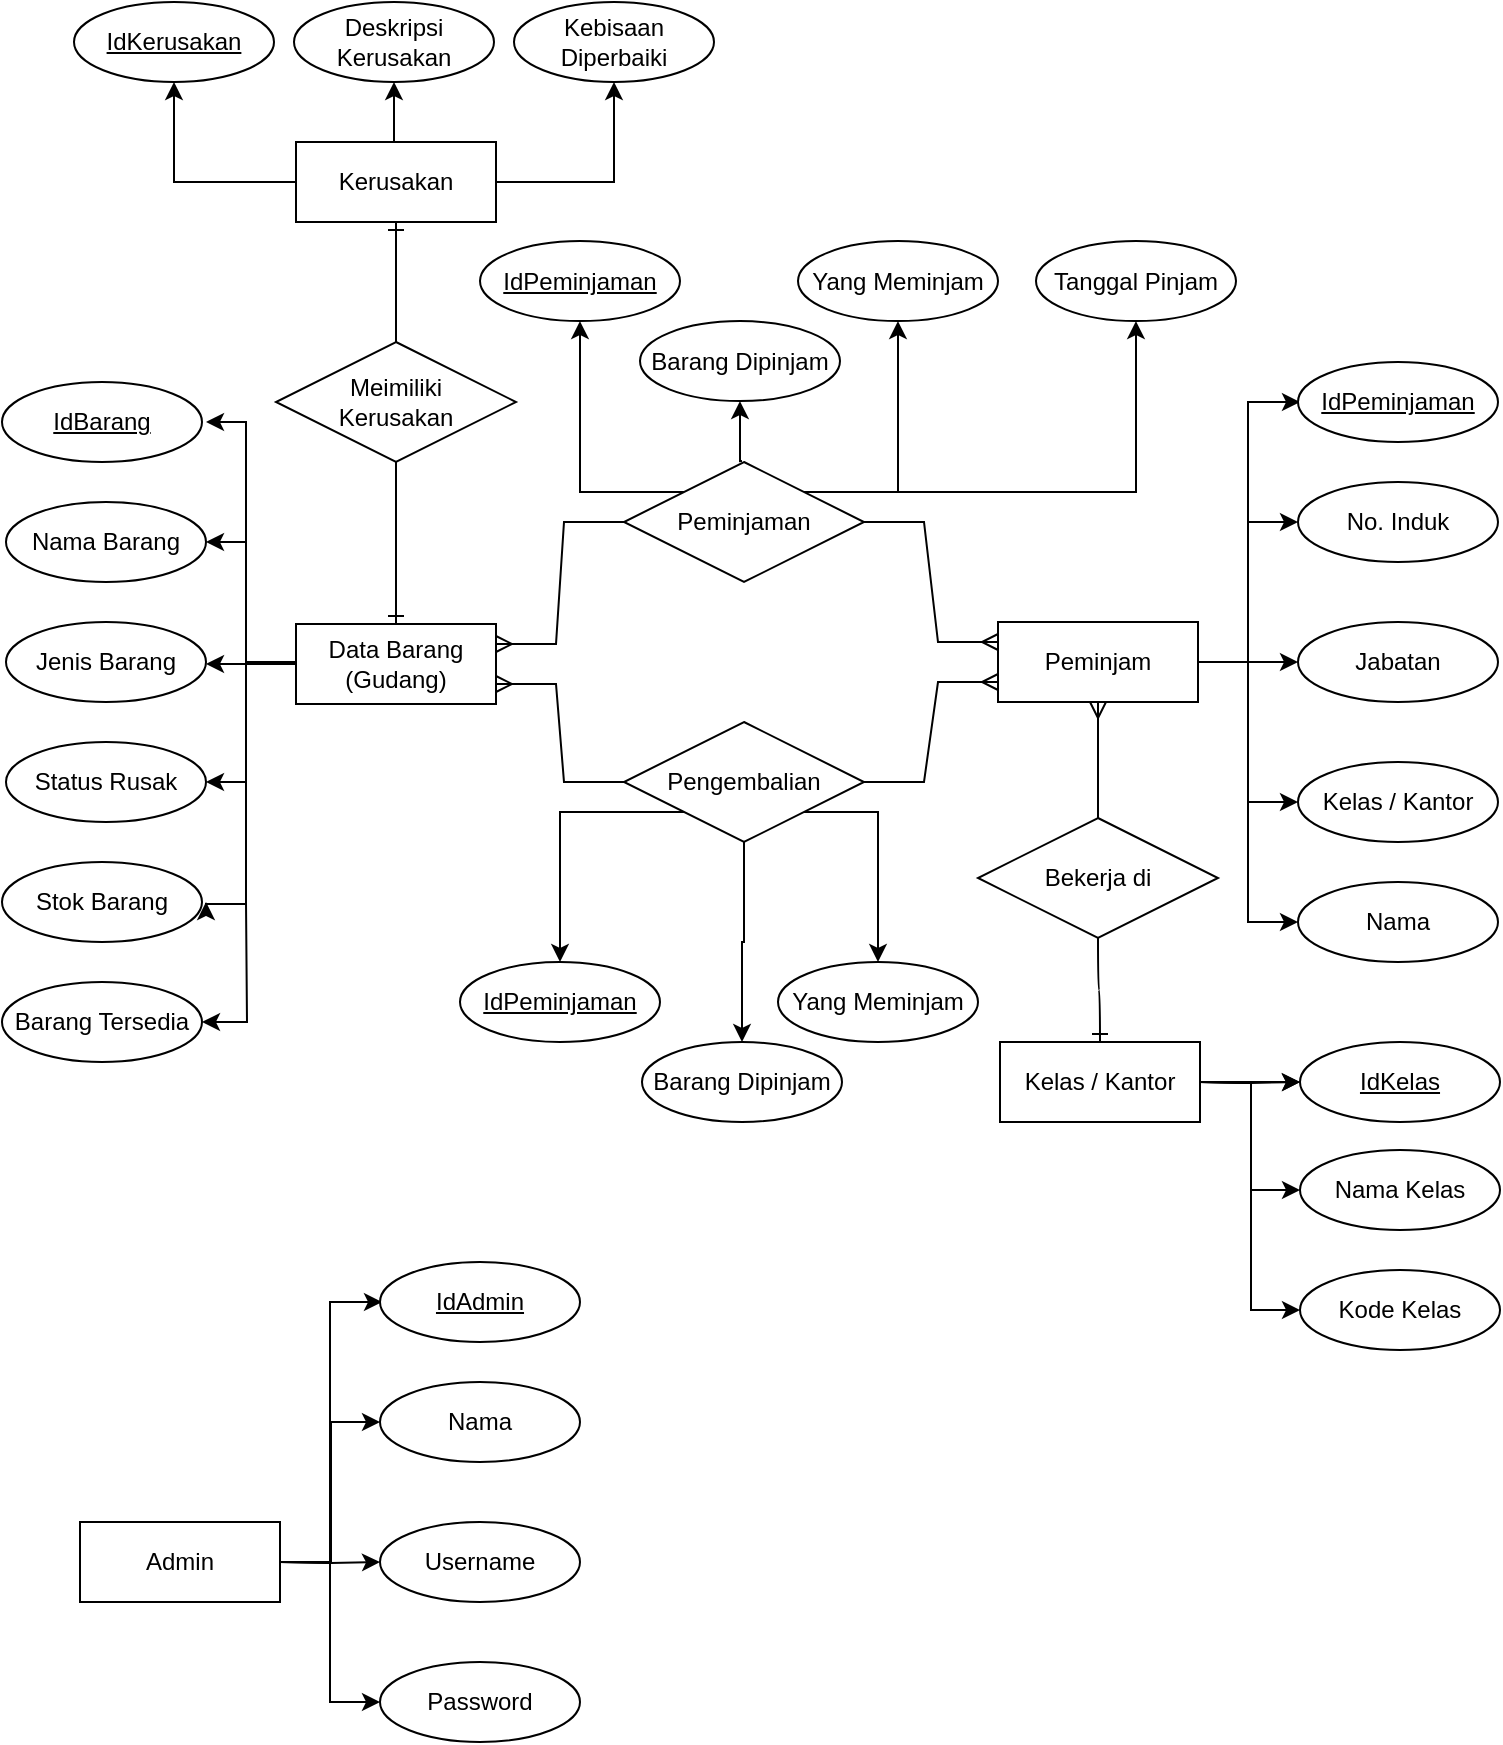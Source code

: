 <mxfile version="22.1.2" type="github">
  <diagram id="R2lEEEUBdFMjLlhIrx00" name="Page-1">
    <mxGraphModel dx="978" dy="496" grid="1" gridSize="10" guides="1" tooltips="1" connect="1" arrows="1" fold="1" page="1" pageScale="1" pageWidth="850" pageHeight="1100" math="0" shadow="0" extFonts="Permanent Marker^https://fonts.googleapis.com/css?family=Permanent+Marker">
      <root>
        <mxCell id="0" />
        <mxCell id="1" parent="0" />
        <mxCell id="rnDNzWzCn7bHDK5vCDhE-5" style="edgeStyle=orthogonalEdgeStyle;rounded=0;orthogonalLoop=1;jettySize=auto;html=1;exitX=1;exitY=0.5;exitDx=0;exitDy=0;entryX=0;entryY=0.5;entryDx=0;entryDy=0;" edge="1" parent="1" source="rnDNzWzCn7bHDK5vCDhE-1" target="rnDNzWzCn7bHDK5vCDhE-4">
          <mxGeometry relative="1" as="geometry" />
        </mxCell>
        <mxCell id="rnDNzWzCn7bHDK5vCDhE-6" style="edgeStyle=orthogonalEdgeStyle;rounded=0;orthogonalLoop=1;jettySize=auto;html=1;entryX=0;entryY=0.5;entryDx=0;entryDy=0;" edge="1" parent="1" source="rnDNzWzCn7bHDK5vCDhE-1" target="rnDNzWzCn7bHDK5vCDhE-3">
          <mxGeometry relative="1" as="geometry" />
        </mxCell>
        <mxCell id="rnDNzWzCn7bHDK5vCDhE-7" style="edgeStyle=orthogonalEdgeStyle;rounded=0;orthogonalLoop=1;jettySize=auto;html=1;entryX=0;entryY=0.5;entryDx=0;entryDy=0;" edge="1" parent="1" source="rnDNzWzCn7bHDK5vCDhE-1" target="rnDNzWzCn7bHDK5vCDhE-2">
          <mxGeometry relative="1" as="geometry" />
        </mxCell>
        <mxCell id="rnDNzWzCn7bHDK5vCDhE-14" value="" style="edgeStyle=orthogonalEdgeStyle;rounded=0;orthogonalLoop=1;jettySize=auto;html=1;exitX=1;exitY=0.5;exitDx=0;exitDy=0;entryX=0;entryY=0.5;entryDx=0;entryDy=0;" edge="1" parent="1" source="rnDNzWzCn7bHDK5vCDhE-1">
          <mxGeometry relative="1" as="geometry">
            <mxPoint x="644" y="340" as="sourcePoint" />
            <mxPoint x="690" y="210" as="targetPoint" />
            <Array as="points">
              <mxPoint x="664" y="340" />
              <mxPoint x="664" y="210" />
            </Array>
          </mxGeometry>
        </mxCell>
        <mxCell id="rnDNzWzCn7bHDK5vCDhE-72" style="edgeStyle=entityRelationEdgeStyle;rounded=0;orthogonalLoop=1;jettySize=auto;html=1;exitX=0;exitY=0.25;exitDx=0;exitDy=0;entryX=1;entryY=0.5;entryDx=0;entryDy=0;elbow=vertical;endArrow=none;endFill=0;startArrow=ERmany;startFill=0;" edge="1" parent="1" source="rnDNzWzCn7bHDK5vCDhE-1" target="rnDNzWzCn7bHDK5vCDhE-70">
          <mxGeometry relative="1" as="geometry" />
        </mxCell>
        <mxCell id="rnDNzWzCn7bHDK5vCDhE-1" value="Peminjam" style="whiteSpace=wrap;html=1;align=center;" vertex="1" parent="1">
          <mxGeometry x="539" y="320" width="100" height="40" as="geometry" />
        </mxCell>
        <mxCell id="rnDNzWzCn7bHDK5vCDhE-2" value="No. Induk" style="ellipse;whiteSpace=wrap;html=1;align=center;" vertex="1" parent="1">
          <mxGeometry x="689" y="250" width="100" height="40" as="geometry" />
        </mxCell>
        <mxCell id="rnDNzWzCn7bHDK5vCDhE-3" value="Jabatan" style="ellipse;whiteSpace=wrap;html=1;align=center;" vertex="1" parent="1">
          <mxGeometry x="689" y="320" width="100" height="40" as="geometry" />
        </mxCell>
        <mxCell id="rnDNzWzCn7bHDK5vCDhE-4" value="Kelas / Kantor" style="ellipse;whiteSpace=wrap;html=1;align=center;" vertex="1" parent="1">
          <mxGeometry x="689" y="390" width="100" height="40" as="geometry" />
        </mxCell>
        <mxCell id="rnDNzWzCn7bHDK5vCDhE-8" value="Admin" style="whiteSpace=wrap;html=1;align=center;" vertex="1" parent="1">
          <mxGeometry x="80" y="770" width="100" height="40" as="geometry" />
        </mxCell>
        <mxCell id="rnDNzWzCn7bHDK5vCDhE-64" style="edgeStyle=orthogonalEdgeStyle;rounded=0;orthogonalLoop=1;jettySize=auto;html=1;exitX=0;exitY=0.5;exitDx=0;exitDy=0;" edge="1" parent="1" source="rnDNzWzCn7bHDK5vCDhE-10">
          <mxGeometry relative="1" as="geometry">
            <mxPoint x="143" y="220" as="targetPoint" />
            <Array as="points">
              <mxPoint x="163" y="341" />
              <mxPoint x="163" y="220" />
            </Array>
          </mxGeometry>
        </mxCell>
        <mxCell id="rnDNzWzCn7bHDK5vCDhE-66" style="edgeStyle=orthogonalEdgeStyle;rounded=0;orthogonalLoop=1;jettySize=auto;html=1;" edge="1" parent="1" source="rnDNzWzCn7bHDK5vCDhE-10">
          <mxGeometry relative="1" as="geometry">
            <mxPoint x="143" y="341" as="targetPoint" />
          </mxGeometry>
        </mxCell>
        <mxCell id="rnDNzWzCn7bHDK5vCDhE-67" style="edgeStyle=orthogonalEdgeStyle;rounded=0;orthogonalLoop=1;jettySize=auto;html=1;exitX=0;exitY=0.5;exitDx=0;exitDy=0;" edge="1" parent="1" source="rnDNzWzCn7bHDK5vCDhE-10">
          <mxGeometry relative="1" as="geometry">
            <mxPoint x="143" y="400" as="targetPoint" />
            <Array as="points">
              <mxPoint x="163" y="340" />
              <mxPoint x="163" y="400" />
            </Array>
          </mxGeometry>
        </mxCell>
        <mxCell id="rnDNzWzCn7bHDK5vCDhE-10" value="Data Barang (Gudang)" style="whiteSpace=wrap;html=1;align=center;" vertex="1" parent="1">
          <mxGeometry x="188" y="321" width="100" height="40" as="geometry" />
        </mxCell>
        <mxCell id="rnDNzWzCn7bHDK5vCDhE-87" style="edgeStyle=orthogonalEdgeStyle;rounded=0;orthogonalLoop=1;jettySize=auto;html=1;entryX=0.5;entryY=1;entryDx=0;entryDy=0;" edge="1" parent="1" source="rnDNzWzCn7bHDK5vCDhE-11" target="rnDNzWzCn7bHDK5vCDhE-82">
          <mxGeometry relative="1" as="geometry" />
        </mxCell>
        <mxCell id="rnDNzWzCn7bHDK5vCDhE-88" style="edgeStyle=orthogonalEdgeStyle;rounded=0;orthogonalLoop=1;jettySize=auto;html=1;exitX=0.5;exitY=0;exitDx=0;exitDy=0;entryX=0.5;entryY=1;entryDx=0;entryDy=0;" edge="1" parent="1" source="rnDNzWzCn7bHDK5vCDhE-11" target="rnDNzWzCn7bHDK5vCDhE-84">
          <mxGeometry relative="1" as="geometry" />
        </mxCell>
        <mxCell id="rnDNzWzCn7bHDK5vCDhE-89" style="edgeStyle=orthogonalEdgeStyle;rounded=0;orthogonalLoop=1;jettySize=auto;html=1;exitX=1;exitY=0.5;exitDx=0;exitDy=0;entryX=0.5;entryY=1;entryDx=0;entryDy=0;" edge="1" parent="1" source="rnDNzWzCn7bHDK5vCDhE-11" target="rnDNzWzCn7bHDK5vCDhE-85">
          <mxGeometry relative="1" as="geometry" />
        </mxCell>
        <mxCell id="rnDNzWzCn7bHDK5vCDhE-11" value="Kerusakan" style="whiteSpace=wrap;html=1;align=center;" vertex="1" parent="1">
          <mxGeometry x="188" y="80" width="100" height="40" as="geometry" />
        </mxCell>
        <mxCell id="rnDNzWzCn7bHDK5vCDhE-12" value="Kelas / Kantor" style="whiteSpace=wrap;html=1;align=center;" vertex="1" parent="1">
          <mxGeometry x="540" y="530" width="100" height="40" as="geometry" />
        </mxCell>
        <mxCell id="rnDNzWzCn7bHDK5vCDhE-15" value="IdPeminjaman" style="ellipse;whiteSpace=wrap;html=1;align=center;fontStyle=4;" vertex="1" parent="1">
          <mxGeometry x="689" y="190" width="100" height="40" as="geometry" />
        </mxCell>
        <mxCell id="rnDNzWzCn7bHDK5vCDhE-16" style="edgeStyle=orthogonalEdgeStyle;rounded=0;orthogonalLoop=1;jettySize=auto;html=1;exitX=1;exitY=0.5;exitDx=0;exitDy=0;entryX=0;entryY=0.5;entryDx=0;entryDy=0;" edge="1" parent="1" target="rnDNzWzCn7bHDK5vCDhE-22">
          <mxGeometry relative="1" as="geometry">
            <mxPoint x="180" y="790" as="sourcePoint" />
            <Array as="points">
              <mxPoint x="205" y="790" />
              <mxPoint x="205" y="860" />
            </Array>
          </mxGeometry>
        </mxCell>
        <mxCell id="rnDNzWzCn7bHDK5vCDhE-17" style="edgeStyle=orthogonalEdgeStyle;rounded=0;orthogonalLoop=1;jettySize=auto;html=1;entryX=0;entryY=0.5;entryDx=0;entryDy=0;" edge="1" parent="1" target="rnDNzWzCn7bHDK5vCDhE-21">
          <mxGeometry relative="1" as="geometry">
            <mxPoint x="180" y="790" as="sourcePoint" />
          </mxGeometry>
        </mxCell>
        <mxCell id="rnDNzWzCn7bHDK5vCDhE-18" style="edgeStyle=orthogonalEdgeStyle;rounded=0;orthogonalLoop=1;jettySize=auto;html=1;entryX=0;entryY=0.5;entryDx=0;entryDy=0;" edge="1" parent="1" target="rnDNzWzCn7bHDK5vCDhE-20">
          <mxGeometry relative="1" as="geometry">
            <mxPoint x="180" y="790" as="sourcePoint" />
          </mxGeometry>
        </mxCell>
        <mxCell id="rnDNzWzCn7bHDK5vCDhE-19" value="" style="edgeStyle=orthogonalEdgeStyle;rounded=0;orthogonalLoop=1;jettySize=auto;html=1;exitX=1;exitY=0.5;exitDx=0;exitDy=0;entryX=0;entryY=0.5;entryDx=0;entryDy=0;" edge="1" parent="1">
          <mxGeometry relative="1" as="geometry">
            <mxPoint x="180" y="790" as="sourcePoint" />
            <mxPoint x="231" y="660" as="targetPoint" />
            <Array as="points">
              <mxPoint x="205" y="790" />
              <mxPoint x="205" y="660" />
            </Array>
          </mxGeometry>
        </mxCell>
        <mxCell id="rnDNzWzCn7bHDK5vCDhE-20" value="Nama" style="ellipse;whiteSpace=wrap;html=1;align=center;" vertex="1" parent="1">
          <mxGeometry x="230" y="700" width="100" height="40" as="geometry" />
        </mxCell>
        <mxCell id="rnDNzWzCn7bHDK5vCDhE-21" value="Username" style="ellipse;whiteSpace=wrap;html=1;align=center;" vertex="1" parent="1">
          <mxGeometry x="230" y="770" width="100" height="40" as="geometry" />
        </mxCell>
        <mxCell id="rnDNzWzCn7bHDK5vCDhE-22" value="Password" style="ellipse;whiteSpace=wrap;html=1;align=center;" vertex="1" parent="1">
          <mxGeometry x="230" y="840" width="100" height="40" as="geometry" />
        </mxCell>
        <mxCell id="rnDNzWzCn7bHDK5vCDhE-23" value="IdAdmin" style="ellipse;whiteSpace=wrap;html=1;align=center;fontStyle=4;" vertex="1" parent="1">
          <mxGeometry x="230" y="640" width="100" height="40" as="geometry" />
        </mxCell>
        <mxCell id="rnDNzWzCn7bHDK5vCDhE-24" style="edgeStyle=orthogonalEdgeStyle;rounded=0;orthogonalLoop=1;jettySize=auto;html=1;exitX=1;exitY=0.5;exitDx=0;exitDy=0;entryX=0;entryY=0.5;entryDx=0;entryDy=0;" edge="1" parent="1" target="rnDNzWzCn7bHDK5vCDhE-25" source="rnDNzWzCn7bHDK5vCDhE-1">
          <mxGeometry relative="1" as="geometry">
            <mxPoint x="639" y="400" as="sourcePoint" />
          </mxGeometry>
        </mxCell>
        <mxCell id="rnDNzWzCn7bHDK5vCDhE-25" value="Nama" style="ellipse;whiteSpace=wrap;html=1;align=center;" vertex="1" parent="1">
          <mxGeometry x="689" y="450" width="100" height="40" as="geometry" />
        </mxCell>
        <mxCell id="rnDNzWzCn7bHDK5vCDhE-27" style="edgeStyle=orthogonalEdgeStyle;rounded=0;orthogonalLoop=1;jettySize=auto;html=1;entryX=0;entryY=0.5;entryDx=0;entryDy=0;" edge="1" parent="1" target="rnDNzWzCn7bHDK5vCDhE-31">
          <mxGeometry relative="1" as="geometry">
            <mxPoint x="640" y="550" as="sourcePoint" />
          </mxGeometry>
        </mxCell>
        <mxCell id="rnDNzWzCn7bHDK5vCDhE-28" style="edgeStyle=orthogonalEdgeStyle;rounded=0;orthogonalLoop=1;jettySize=auto;html=1;entryX=0;entryY=0.5;entryDx=0;entryDy=0;" edge="1" parent="1" target="rnDNzWzCn7bHDK5vCDhE-30">
          <mxGeometry relative="1" as="geometry">
            <mxPoint x="640" y="550" as="sourcePoint" />
          </mxGeometry>
        </mxCell>
        <mxCell id="rnDNzWzCn7bHDK5vCDhE-29" value="" style="edgeStyle=orthogonalEdgeStyle;rounded=0;orthogonalLoop=1;jettySize=auto;html=1;exitX=1;exitY=0.5;exitDx=0;exitDy=0;entryX=0;entryY=0.5;entryDx=0;entryDy=0;" edge="1" parent="1" target="rnDNzWzCn7bHDK5vCDhE-32">
          <mxGeometry relative="1" as="geometry">
            <mxPoint x="640" y="550" as="sourcePoint" />
            <mxPoint x="691" y="420" as="targetPoint" />
            <Array as="points">
              <mxPoint x="670" y="550" />
              <mxPoint x="670" y="550" />
            </Array>
          </mxGeometry>
        </mxCell>
        <mxCell id="rnDNzWzCn7bHDK5vCDhE-30" value="Kode Kelas" style="ellipse;whiteSpace=wrap;html=1;align=center;" vertex="1" parent="1">
          <mxGeometry x="690" y="644" width="100" height="40" as="geometry" />
        </mxCell>
        <mxCell id="rnDNzWzCn7bHDK5vCDhE-31" value="Nama Kelas" style="ellipse;whiteSpace=wrap;html=1;align=center;" vertex="1" parent="1">
          <mxGeometry x="690" y="584" width="100" height="40" as="geometry" />
        </mxCell>
        <mxCell id="rnDNzWzCn7bHDK5vCDhE-34" value="IdBarang" style="ellipse;whiteSpace=wrap;html=1;align=center;fontStyle=4;" vertex="1" parent="1">
          <mxGeometry x="41" y="200" width="100" height="40" as="geometry" />
        </mxCell>
        <mxCell id="rnDNzWzCn7bHDK5vCDhE-35" value="" style="edgeStyle=orthogonalEdgeStyle;rounded=0;orthogonalLoop=1;jettySize=auto;html=1;entryX=0;entryY=0.5;entryDx=0;entryDy=0;" edge="1" parent="1" target="rnDNzWzCn7bHDK5vCDhE-32">
          <mxGeometry relative="1" as="geometry">
            <mxPoint x="640" y="550" as="sourcePoint" />
            <mxPoint x="750" y="550" as="targetPoint" />
          </mxGeometry>
        </mxCell>
        <mxCell id="rnDNzWzCn7bHDK5vCDhE-32" value="IdKelas" style="ellipse;whiteSpace=wrap;html=1;align=center;fontStyle=4;" vertex="1" parent="1">
          <mxGeometry x="690" y="530" width="100" height="40" as="geometry" />
        </mxCell>
        <mxCell id="rnDNzWzCn7bHDK5vCDhE-38" value="Nama Barang" style="ellipse;whiteSpace=wrap;html=1;align=center;" vertex="1" parent="1">
          <mxGeometry x="43" y="260" width="100" height="40" as="geometry" />
        </mxCell>
        <mxCell id="rnDNzWzCn7bHDK5vCDhE-39" value="Jenis Barang" style="ellipse;whiteSpace=wrap;html=1;align=center;" vertex="1" parent="1">
          <mxGeometry x="43" y="320" width="100" height="40" as="geometry" />
        </mxCell>
        <mxCell id="rnDNzWzCn7bHDK5vCDhE-40" value="Status Rusak" style="ellipse;whiteSpace=wrap;html=1;align=center;" vertex="1" parent="1">
          <mxGeometry x="43" y="380" width="100" height="40" as="geometry" />
        </mxCell>
        <mxCell id="rnDNzWzCn7bHDK5vCDhE-54" value="Stok Barang" style="ellipse;whiteSpace=wrap;html=1;align=center;" vertex="1" parent="1">
          <mxGeometry x="41" y="440" width="100" height="40" as="geometry" />
        </mxCell>
        <mxCell id="rnDNzWzCn7bHDK5vCDhE-69" style="edgeStyle=orthogonalEdgeStyle;rounded=0;orthogonalLoop=1;jettySize=auto;html=1;exitX=1;exitY=0.5;exitDx=0;exitDy=0;startArrow=classic;startFill=1;endArrow=none;endFill=0;" edge="1" parent="1" source="rnDNzWzCn7bHDK5vCDhE-55">
          <mxGeometry relative="1" as="geometry">
            <mxPoint x="163.0" y="460" as="targetPoint" />
          </mxGeometry>
        </mxCell>
        <mxCell id="rnDNzWzCn7bHDK5vCDhE-55" value="Barang Tersedia" style="ellipse;whiteSpace=wrap;html=1;align=center;" vertex="1" parent="1">
          <mxGeometry x="41" y="500" width="100" height="40" as="geometry" />
        </mxCell>
        <mxCell id="rnDNzWzCn7bHDK5vCDhE-56" value="Bekerja di" style="shape=rhombus;perimeter=rhombusPerimeter;whiteSpace=wrap;html=1;align=center;" vertex="1" parent="1">
          <mxGeometry x="529" y="418" width="120" height="60" as="geometry" />
        </mxCell>
        <mxCell id="rnDNzWzCn7bHDK5vCDhE-61" value="" style="edgeStyle=orthogonalEdgeStyle;fontSize=12;html=1;endArrow=ERmany;rounded=0;entryX=0.5;entryY=1;entryDx=0;entryDy=0;exitX=0.5;exitY=0;exitDx=0;exitDy=0;curved=1;" edge="1" parent="1" source="rnDNzWzCn7bHDK5vCDhE-56" target="rnDNzWzCn7bHDK5vCDhE-1">
          <mxGeometry width="100" height="100" relative="1" as="geometry">
            <mxPoint x="402" y="470" as="sourcePoint" />
            <mxPoint x="502" y="370" as="targetPoint" />
          </mxGeometry>
        </mxCell>
        <mxCell id="rnDNzWzCn7bHDK5vCDhE-63" value="" style="edgeStyle=orthogonalEdgeStyle;fontSize=12;html=1;endArrow=ERone;endFill=1;rounded=0;entryX=0.5;entryY=0;entryDx=0;entryDy=0;exitX=0.5;exitY=1;exitDx=0;exitDy=0;curved=1;" edge="1" parent="1" source="rnDNzWzCn7bHDK5vCDhE-56" target="rnDNzWzCn7bHDK5vCDhE-12">
          <mxGeometry width="100" height="100" relative="1" as="geometry">
            <mxPoint x="262" y="580" as="sourcePoint" />
            <mxPoint x="362" y="480" as="targetPoint" />
          </mxGeometry>
        </mxCell>
        <mxCell id="rnDNzWzCn7bHDK5vCDhE-65" style="edgeStyle=orthogonalEdgeStyle;rounded=0;orthogonalLoop=1;jettySize=auto;html=1;exitX=0;exitY=0.5;exitDx=0;exitDy=0;entryX=1;entryY=0.5;entryDx=0;entryDy=0;" edge="1" parent="1" source="rnDNzWzCn7bHDK5vCDhE-10" target="rnDNzWzCn7bHDK5vCDhE-38">
          <mxGeometry relative="1" as="geometry">
            <mxPoint x="153" y="230" as="targetPoint" />
            <mxPoint x="198" y="351" as="sourcePoint" />
            <Array as="points">
              <mxPoint x="163" y="341" />
              <mxPoint x="163" y="280" />
            </Array>
          </mxGeometry>
        </mxCell>
        <mxCell id="rnDNzWzCn7bHDK5vCDhE-68" style="edgeStyle=orthogonalEdgeStyle;rounded=0;orthogonalLoop=1;jettySize=auto;html=1;endArrow=classic;endFill=1;" edge="1" parent="1">
          <mxGeometry relative="1" as="geometry">
            <mxPoint x="143" y="460" as="targetPoint" />
            <mxPoint x="188" y="341" as="sourcePoint" />
            <Array as="points">
              <mxPoint x="163" y="341" />
              <mxPoint x="163" y="461" />
            </Array>
          </mxGeometry>
        </mxCell>
        <mxCell id="rnDNzWzCn7bHDK5vCDhE-74" style="edgeStyle=entityRelationEdgeStyle;rounded=0;orthogonalLoop=1;jettySize=auto;html=1;entryX=1;entryY=0.25;entryDx=0;entryDy=0;endArrow=ERmany;endFill=0;startArrow=none;startFill=0;" edge="1" parent="1" source="rnDNzWzCn7bHDK5vCDhE-70" target="rnDNzWzCn7bHDK5vCDhE-10">
          <mxGeometry relative="1" as="geometry" />
        </mxCell>
        <mxCell id="rnDNzWzCn7bHDK5vCDhE-70" value="Peminjaman" style="shape=rhombus;perimeter=rhombusPerimeter;whiteSpace=wrap;html=1;align=center;" vertex="1" parent="1">
          <mxGeometry x="352" y="240" width="120" height="60" as="geometry" />
        </mxCell>
        <mxCell id="rnDNzWzCn7bHDK5vCDhE-71" value="Pengembalian" style="shape=rhombus;perimeter=rhombusPerimeter;whiteSpace=wrap;html=1;align=center;" vertex="1" parent="1">
          <mxGeometry x="352" y="370" width="120" height="60" as="geometry" />
        </mxCell>
        <mxCell id="rnDNzWzCn7bHDK5vCDhE-75" style="edgeStyle=entityRelationEdgeStyle;rounded=0;orthogonalLoop=1;jettySize=auto;html=1;exitX=0;exitY=0.75;exitDx=0;exitDy=0;entryX=1;entryY=0.5;entryDx=0;entryDy=0;elbow=vertical;endArrow=none;endFill=0;startArrow=ERmany;startFill=0;" edge="1" parent="1" source="rnDNzWzCn7bHDK5vCDhE-1" target="rnDNzWzCn7bHDK5vCDhE-71">
          <mxGeometry relative="1" as="geometry">
            <mxPoint x="549" y="340" as="sourcePoint" />
            <mxPoint x="482" y="280" as="targetPoint" />
          </mxGeometry>
        </mxCell>
        <mxCell id="rnDNzWzCn7bHDK5vCDhE-76" style="edgeStyle=entityRelationEdgeStyle;rounded=0;orthogonalLoop=1;jettySize=auto;html=1;entryX=0;entryY=0.5;entryDx=0;entryDy=0;endArrow=none;endFill=0;startArrow=ERmany;startFill=0;exitX=1;exitY=0.75;exitDx=0;exitDy=0;" edge="1" parent="1" source="rnDNzWzCn7bHDK5vCDhE-10" target="rnDNzWzCn7bHDK5vCDhE-71">
          <mxGeometry relative="1" as="geometry">
            <mxPoint x="362" y="280" as="sourcePoint" />
            <mxPoint x="298" y="341" as="targetPoint" />
          </mxGeometry>
        </mxCell>
        <mxCell id="rnDNzWzCn7bHDK5vCDhE-78" value="Meimiliki &lt;br&gt;Kerusakan" style="shape=rhombus;perimeter=rhombusPerimeter;whiteSpace=wrap;html=1;align=center;" vertex="1" parent="1">
          <mxGeometry x="178" y="180" width="120" height="60" as="geometry" />
        </mxCell>
        <mxCell id="rnDNzWzCn7bHDK5vCDhE-79" value="" style="edgeStyle=orthogonalEdgeStyle;fontSize=12;html=1;endArrow=ERone;endFill=1;rounded=0;entryX=0.5;entryY=0;entryDx=0;entryDy=0;exitX=0.5;exitY=1;exitDx=0;exitDy=0;curved=1;" edge="1" parent="1" source="rnDNzWzCn7bHDK5vCDhE-78" target="rnDNzWzCn7bHDK5vCDhE-10">
          <mxGeometry width="100" height="100" relative="1" as="geometry">
            <mxPoint x="200" y="500" as="sourcePoint" />
            <mxPoint x="300" y="400" as="targetPoint" />
          </mxGeometry>
        </mxCell>
        <mxCell id="rnDNzWzCn7bHDK5vCDhE-80" value="" style="edgeStyle=orthogonalEdgeStyle;fontSize=12;html=1;endArrow=ERone;endFill=1;rounded=0;entryX=0.5;entryY=1;entryDx=0;entryDy=0;curved=1;exitX=0.5;exitY=0;exitDx=0;exitDy=0;" edge="1" parent="1" source="rnDNzWzCn7bHDK5vCDhE-78" target="rnDNzWzCn7bHDK5vCDhE-11">
          <mxGeometry width="100" height="100" relative="1" as="geometry">
            <mxPoint x="238" y="185" as="sourcePoint" />
            <mxPoint x="248" y="331" as="targetPoint" />
          </mxGeometry>
        </mxCell>
        <mxCell id="rnDNzWzCn7bHDK5vCDhE-82" value="IdKerusakan" style="ellipse;whiteSpace=wrap;html=1;align=center;fontStyle=4;" vertex="1" parent="1">
          <mxGeometry x="77" y="10" width="100" height="40" as="geometry" />
        </mxCell>
        <mxCell id="rnDNzWzCn7bHDK5vCDhE-84" value="Deskripsi Kerusakan" style="ellipse;whiteSpace=wrap;html=1;align=center;" vertex="1" parent="1">
          <mxGeometry x="187" y="10" width="100" height="40" as="geometry" />
        </mxCell>
        <mxCell id="rnDNzWzCn7bHDK5vCDhE-85" value="Kebisaan Diperbaiki" style="ellipse;whiteSpace=wrap;html=1;align=center;" vertex="1" parent="1">
          <mxGeometry x="297" y="10" width="100" height="40" as="geometry" />
        </mxCell>
        <mxCell id="rnDNzWzCn7bHDK5vCDhE-90" style="edgeStyle=orthogonalEdgeStyle;rounded=0;orthogonalLoop=1;jettySize=auto;html=1;entryX=0.5;entryY=1;entryDx=0;entryDy=0;exitX=0;exitY=0;exitDx=0;exitDy=0;" edge="1" parent="1" target="rnDNzWzCn7bHDK5vCDhE-93" source="rnDNzWzCn7bHDK5vCDhE-70">
          <mxGeometry relative="1" as="geometry">
            <mxPoint x="391" y="249.44" as="sourcePoint" />
            <Array as="points">
              <mxPoint x="330" y="255" />
            </Array>
          </mxGeometry>
        </mxCell>
        <mxCell id="rnDNzWzCn7bHDK5vCDhE-91" style="edgeStyle=orthogonalEdgeStyle;rounded=0;orthogonalLoop=1;jettySize=auto;html=1;exitX=0.5;exitY=0;exitDx=0;exitDy=0;entryX=0.5;entryY=1;entryDx=0;entryDy=0;" edge="1" parent="1" target="rnDNzWzCn7bHDK5vCDhE-94">
          <mxGeometry relative="1" as="geometry">
            <mxPoint x="411" y="239.55" as="sourcePoint" />
          </mxGeometry>
        </mxCell>
        <mxCell id="rnDNzWzCn7bHDK5vCDhE-92" style="edgeStyle=orthogonalEdgeStyle;rounded=0;orthogonalLoop=1;jettySize=auto;html=1;exitX=1;exitY=0;exitDx=0;exitDy=0;entryX=0.5;entryY=1;entryDx=0;entryDy=0;" edge="1" parent="1" target="rnDNzWzCn7bHDK5vCDhE-95" source="rnDNzWzCn7bHDK5vCDhE-70">
          <mxGeometry relative="1" as="geometry">
            <mxPoint x="431" y="249.5" as="sourcePoint" />
            <Array as="points">
              <mxPoint x="489" y="255" />
            </Array>
          </mxGeometry>
        </mxCell>
        <mxCell id="rnDNzWzCn7bHDK5vCDhE-93" value="IdPeminjaman" style="ellipse;whiteSpace=wrap;html=1;align=center;fontStyle=4;" vertex="1" parent="1">
          <mxGeometry x="280" y="129.55" width="100" height="40" as="geometry" />
        </mxCell>
        <mxCell id="rnDNzWzCn7bHDK5vCDhE-94" value="Barang Dipinjam" style="ellipse;whiteSpace=wrap;html=1;align=center;" vertex="1" parent="1">
          <mxGeometry x="360" y="169.55" width="100" height="40" as="geometry" />
        </mxCell>
        <mxCell id="rnDNzWzCn7bHDK5vCDhE-95" value="Yang Meminjam" style="ellipse;whiteSpace=wrap;html=1;align=center;" vertex="1" parent="1">
          <mxGeometry x="439" y="129.55" width="100" height="40" as="geometry" />
        </mxCell>
        <mxCell id="rnDNzWzCn7bHDK5vCDhE-96" style="edgeStyle=orthogonalEdgeStyle;rounded=0;orthogonalLoop=1;jettySize=auto;html=1;exitX=1;exitY=0;exitDx=0;exitDy=0;entryX=0.5;entryY=1;entryDx=0;entryDy=0;" edge="1" parent="1" target="rnDNzWzCn7bHDK5vCDhE-97" source="rnDNzWzCn7bHDK5vCDhE-70">
          <mxGeometry relative="1" as="geometry">
            <mxPoint x="550" y="249.5" as="sourcePoint" />
          </mxGeometry>
        </mxCell>
        <mxCell id="rnDNzWzCn7bHDK5vCDhE-97" value="Tanggal Pinjam" style="ellipse;whiteSpace=wrap;html=1;align=center;" vertex="1" parent="1">
          <mxGeometry x="558" y="129.55" width="100" height="40" as="geometry" />
        </mxCell>
        <mxCell id="rnDNzWzCn7bHDK5vCDhE-98" style="edgeStyle=orthogonalEdgeStyle;rounded=0;orthogonalLoop=1;jettySize=auto;html=1;entryX=0.5;entryY=0;entryDx=0;entryDy=0;exitX=0;exitY=1;exitDx=0;exitDy=0;" edge="1" parent="1" target="rnDNzWzCn7bHDK5vCDhE-101" source="rnDNzWzCn7bHDK5vCDhE-71">
          <mxGeometry relative="1" as="geometry">
            <mxPoint x="372" y="615.45" as="sourcePoint" />
            <Array as="points">
              <mxPoint x="320" y="415" />
            </Array>
          </mxGeometry>
        </mxCell>
        <mxCell id="rnDNzWzCn7bHDK5vCDhE-99" style="edgeStyle=orthogonalEdgeStyle;rounded=0;orthogonalLoop=1;jettySize=auto;html=1;exitX=0.5;exitY=1;exitDx=0;exitDy=0;entryX=0.5;entryY=0;entryDx=0;entryDy=0;" edge="1" parent="1" target="rnDNzWzCn7bHDK5vCDhE-102" source="rnDNzWzCn7bHDK5vCDhE-71">
          <mxGeometry relative="1" as="geometry">
            <mxPoint x="401" y="600" as="sourcePoint" />
          </mxGeometry>
        </mxCell>
        <mxCell id="rnDNzWzCn7bHDK5vCDhE-100" style="edgeStyle=orthogonalEdgeStyle;rounded=0;orthogonalLoop=1;jettySize=auto;html=1;exitX=1;exitY=1;exitDx=0;exitDy=0;entryX=0.5;entryY=0;entryDx=0;entryDy=0;" edge="1" parent="1" target="rnDNzWzCn7bHDK5vCDhE-103" source="rnDNzWzCn7bHDK5vCDhE-71">
          <mxGeometry relative="1" as="geometry">
            <mxPoint x="432" y="615.45" as="sourcePoint" />
            <Array as="points">
              <mxPoint x="479" y="415" />
            </Array>
          </mxGeometry>
        </mxCell>
        <mxCell id="rnDNzWzCn7bHDK5vCDhE-101" value="IdPeminjaman" style="ellipse;whiteSpace=wrap;html=1;align=center;fontStyle=4;" vertex="1" parent="1">
          <mxGeometry x="270" y="490" width="100" height="40" as="geometry" />
        </mxCell>
        <mxCell id="rnDNzWzCn7bHDK5vCDhE-102" value="Barang Dipinjam" style="ellipse;whiteSpace=wrap;html=1;align=center;" vertex="1" parent="1">
          <mxGeometry x="361" y="530" width="100" height="40" as="geometry" />
        </mxCell>
        <mxCell id="rnDNzWzCn7bHDK5vCDhE-103" value="Yang Meminjam" style="ellipse;whiteSpace=wrap;html=1;align=center;" vertex="1" parent="1">
          <mxGeometry x="429" y="490" width="100" height="40" as="geometry" />
        </mxCell>
      </root>
    </mxGraphModel>
  </diagram>
</mxfile>
